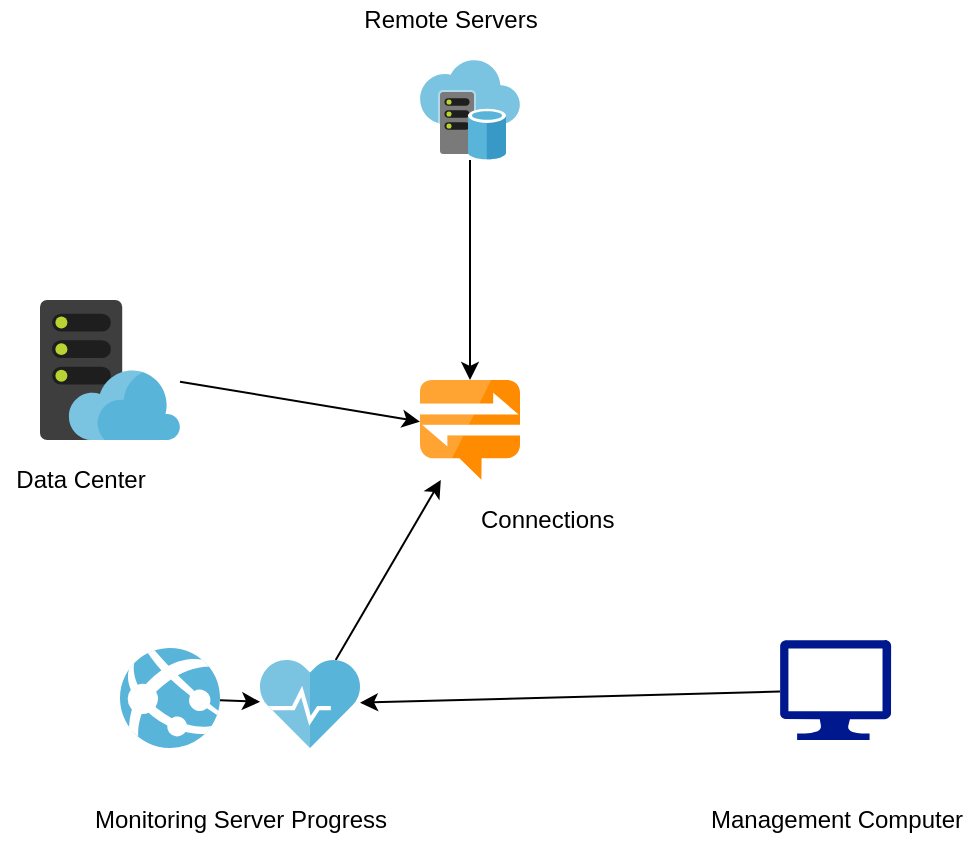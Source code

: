 <mxfile>
    <diagram id="qmhg6pAzFRY_x1RCsmAE" name="Page-1">
        <mxGraphModel dx="805" dy="415" grid="1" gridSize="10" guides="1" tooltips="1" connect="1" arrows="1" fold="1" page="1" pageScale="1" pageWidth="850" pageHeight="1100" math="0" shadow="0">
            <root>
                <mxCell id="0"/>
                <mxCell id="1" parent="0"/>
                <mxCell id="10" style="edgeStyle=none;html=1;" edge="1" parent="1" source="3" target="4">
                    <mxGeometry relative="1" as="geometry"/>
                </mxCell>
                <mxCell id="3" value="" style="sketch=0;aspect=fixed;html=1;points=[];align=center;image;fontSize=12;image=img/lib/mscae/WebHosting.svg;" vertex="1" parent="1">
                    <mxGeometry x="170" y="190" width="70" height="70" as="geometry"/>
                </mxCell>
                <mxCell id="4" value="" style="sketch=0;aspect=fixed;html=1;points=[];align=center;image;fontSize=12;image=img/lib/mscae/Notification_Hubs.svg;" vertex="1" parent="1">
                    <mxGeometry x="360" y="230" width="50" height="50" as="geometry"/>
                </mxCell>
                <mxCell id="12" style="edgeStyle=none;html=1;" edge="1" parent="1" source="5" target="6">
                    <mxGeometry relative="1" as="geometry"/>
                </mxCell>
                <mxCell id="5" value="" style="sketch=0;aspect=fixed;html=1;points=[];align=center;image;fontSize=12;image=img/lib/mscae/App_Services.svg;" vertex="1" parent="1">
                    <mxGeometry x="210" y="364" width="50" height="50" as="geometry"/>
                </mxCell>
                <mxCell id="11" style="edgeStyle=none;html=1;" edge="1" parent="1" source="6" target="4">
                    <mxGeometry relative="1" as="geometry"/>
                </mxCell>
                <mxCell id="6" value="" style="sketch=0;aspect=fixed;html=1;points=[];align=center;image;fontSize=12;image=img/lib/mscae/ServiceHealth.svg;" vertex="1" parent="1">
                    <mxGeometry x="280" y="370" width="50" height="44" as="geometry"/>
                </mxCell>
                <mxCell id="13" style="edgeStyle=none;html=1;" edge="1" parent="1" source="7" target="4">
                    <mxGeometry relative="1" as="geometry"/>
                </mxCell>
                <mxCell id="7" value="" style="sketch=0;aspect=fixed;html=1;points=[];align=center;image;fontSize=12;image=img/lib/mscae/Virtual_Datacenter.svg;" vertex="1" parent="1">
                    <mxGeometry x="360" y="70" width="50" height="50" as="geometry"/>
                </mxCell>
                <mxCell id="14" style="edgeStyle=none;html=1;" edge="1" parent="1" source="8" target="6">
                    <mxGeometry relative="1" as="geometry"/>
                </mxCell>
                <mxCell id="8" value="" style="sketch=0;aspect=fixed;pointerEvents=1;shadow=0;dashed=0;html=1;strokeColor=none;labelPosition=center;verticalLabelPosition=bottom;verticalAlign=top;align=center;fillColor=#00188D;shape=mxgraph.azure.computer" vertex="1" parent="1">
                    <mxGeometry x="540" y="360" width="55.56" height="50" as="geometry"/>
                </mxCell>
                <mxCell id="16" value="Management Computer" style="text;html=1;resizable=0;autosize=1;align=center;verticalAlign=middle;points=[];fillColor=none;strokeColor=none;rounded=0;" vertex="1" parent="1">
                    <mxGeometry x="497.78" y="440" width="140" height="20" as="geometry"/>
                </mxCell>
                <mxCell id="18" value="Monitoring Server Progress" style="text;html=1;align=center;verticalAlign=middle;resizable=0;points=[];autosize=1;strokeColor=none;fillColor=none;" vertex="1" parent="1">
                    <mxGeometry x="190" y="440" width="160" height="20" as="geometry"/>
                </mxCell>
                <mxCell id="19" value="Connections&amp;nbsp;&lt;br&gt;" style="text;html=1;align=center;verticalAlign=middle;resizable=0;points=[];autosize=1;strokeColor=none;fillColor=none;" vertex="1" parent="1">
                    <mxGeometry x="380" y="290" width="90" height="20" as="geometry"/>
                </mxCell>
                <mxCell id="20" value="Data Center" style="text;html=1;align=center;verticalAlign=middle;resizable=0;points=[];autosize=1;strokeColor=none;fillColor=none;" vertex="1" parent="1">
                    <mxGeometry x="150" y="270" width="80" height="20" as="geometry"/>
                </mxCell>
                <mxCell id="21" value="Remote Servers" style="text;html=1;align=center;verticalAlign=middle;resizable=0;points=[];autosize=1;strokeColor=none;fillColor=none;" vertex="1" parent="1">
                    <mxGeometry x="325" y="40" width="100" height="20" as="geometry"/>
                </mxCell>
            </root>
        </mxGraphModel>
    </diagram>
</mxfile>